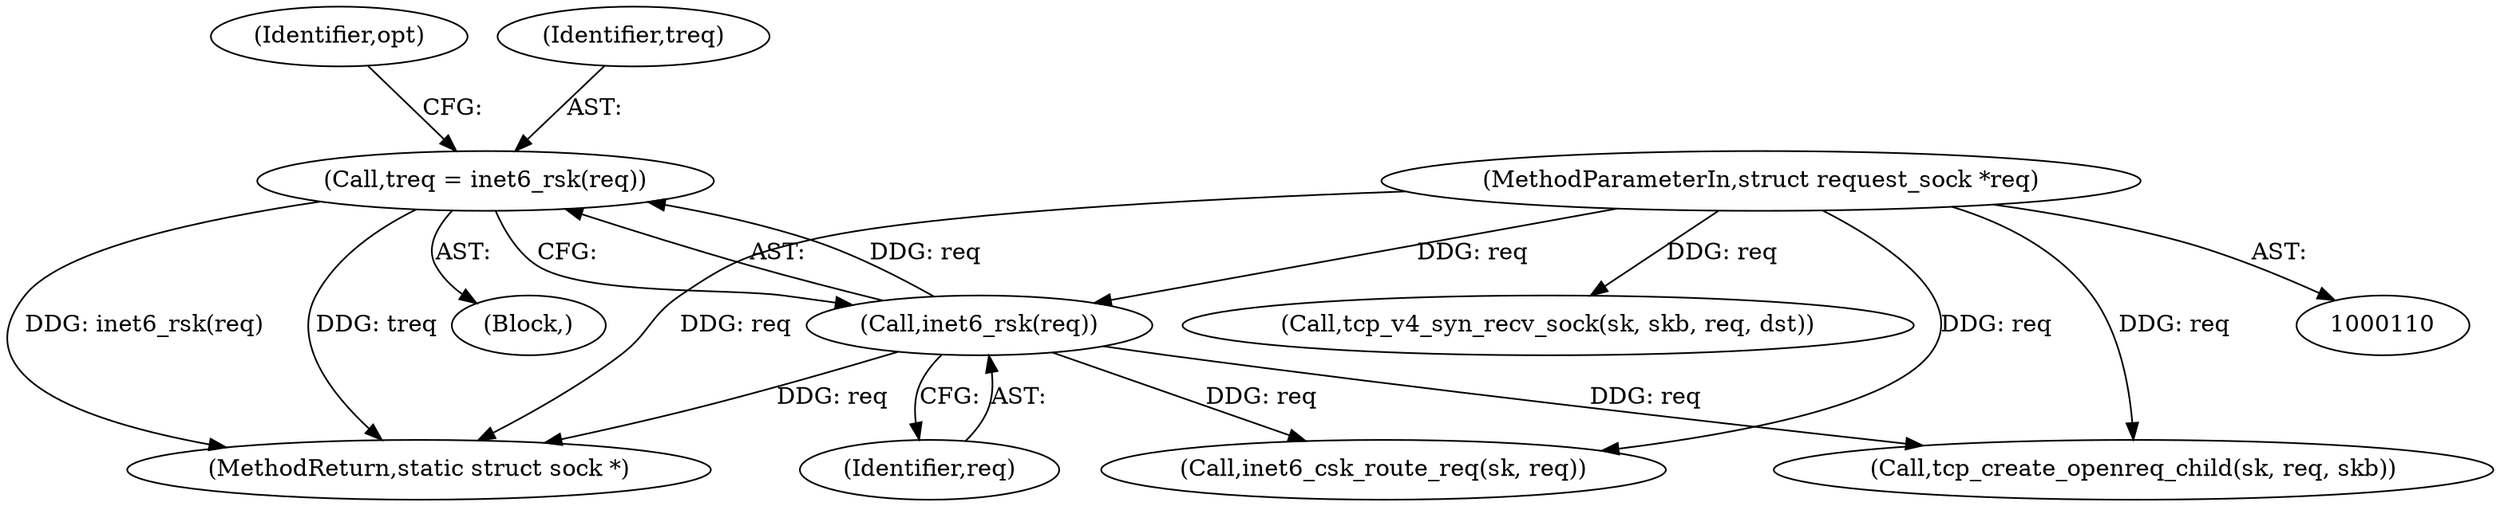 digraph "0_linux_f6d8bd051c391c1c0458a30b2a7abcd939329259_33@pointer" {
"1000256" [label="(Call,treq = inet6_rsk(req))"];
"1000258" [label="(Call,inet6_rsk(req))"];
"1000113" [label="(MethodParameterIn,struct request_sock *req)"];
"1000284" [label="(Call,tcp_create_openreq_child(sk, req, skb))"];
"1000115" [label="(Block,)"];
"1000139" [label="(Call,tcp_v4_syn_recv_sock(sk, skb, req, dst))"];
"1000261" [label="(Identifier,opt)"];
"1000113" [label="(MethodParameterIn,struct request_sock *req)"];
"1000275" [label="(Call,inet6_csk_route_req(sk, req))"];
"1000256" [label="(Call,treq = inet6_rsk(req))"];
"1000259" [label="(Identifier,req)"];
"1000604" [label="(MethodReturn,static struct sock *)"];
"1000257" [label="(Identifier,treq)"];
"1000258" [label="(Call,inet6_rsk(req))"];
"1000256" -> "1000115"  [label="AST: "];
"1000256" -> "1000258"  [label="CFG: "];
"1000257" -> "1000256"  [label="AST: "];
"1000258" -> "1000256"  [label="AST: "];
"1000261" -> "1000256"  [label="CFG: "];
"1000256" -> "1000604"  [label="DDG: inet6_rsk(req)"];
"1000256" -> "1000604"  [label="DDG: treq"];
"1000258" -> "1000256"  [label="DDG: req"];
"1000258" -> "1000259"  [label="CFG: "];
"1000259" -> "1000258"  [label="AST: "];
"1000258" -> "1000604"  [label="DDG: req"];
"1000113" -> "1000258"  [label="DDG: req"];
"1000258" -> "1000275"  [label="DDG: req"];
"1000258" -> "1000284"  [label="DDG: req"];
"1000113" -> "1000110"  [label="AST: "];
"1000113" -> "1000604"  [label="DDG: req"];
"1000113" -> "1000139"  [label="DDG: req"];
"1000113" -> "1000275"  [label="DDG: req"];
"1000113" -> "1000284"  [label="DDG: req"];
}
